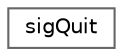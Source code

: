 digraph "Graphical Class Hierarchy"
{
 // LATEX_PDF_SIZE
  bgcolor="transparent";
  edge [fontname=Helvetica,fontsize=10,labelfontname=Helvetica,labelfontsize=10];
  node [fontname=Helvetica,fontsize=10,shape=box,height=0.2,width=0.4];
  rankdir="LR";
  Node0 [id="Node000000",label="sigQuit",height=0.2,width=0.4,color="grey40", fillcolor="white", style="filled",URL="$classFoam_1_1sigQuit.html",tooltip="Signal handler for QUIT interrupt."];
}
